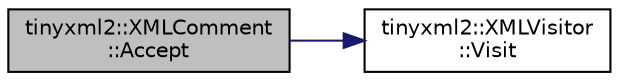 digraph "tinyxml2::XMLComment::Accept"
{
  edge [fontname="Helvetica",fontsize="10",labelfontname="Helvetica",labelfontsize="10"];
  node [fontname="Helvetica",fontsize="10",shape=record];
  rankdir="LR";
  Node1 [label="tinyxml2::XMLComment\l::Accept",height=0.2,width=0.4,color="black", fillcolor="grey75", style="filled", fontcolor="black"];
  Node1 -> Node2 [color="midnightblue",fontsize="10",style="solid",fontname="Helvetica"];
  Node2 [label="tinyxml2::XMLVisitor\l::Visit",height=0.2,width=0.4,color="black", fillcolor="white", style="filled",URL="$classtinyxml2_1_1_x_m_l_visitor.html#adc75bd459fc7ba8223b50f0616767f9a",tooltip="Visit a declaration. "];
}
